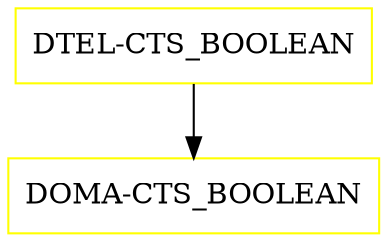 digraph G {
  "DTEL-CTS_BOOLEAN" [shape=box,color=yellow];
  "DOMA-CTS_BOOLEAN" [shape=box,color=yellow,URL="./DOMA_CTS_BOOLEAN.html"];
  "DTEL-CTS_BOOLEAN" -> "DOMA-CTS_BOOLEAN";
}
